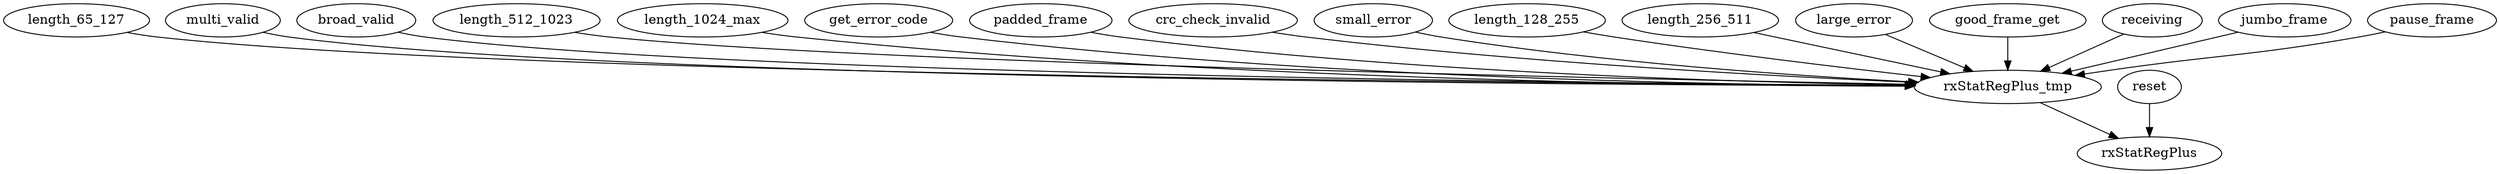 strict digraph "" {
	length_65_127 -> rxStatRegPlus_tmp	 [weight=1.0];
	reset -> rxStatRegPlus	 [weight=2.0];
	multi_valid -> rxStatRegPlus_tmp	 [weight=1.0];
	broad_valid -> rxStatRegPlus_tmp	 [weight=1.0];
	length_512_1023 -> rxStatRegPlus_tmp	 [weight=1.0];
	length_1024_max -> rxStatRegPlus_tmp	 [weight=1.0];
	get_error_code -> rxStatRegPlus_tmp	 [weight=1.0];
	padded_frame -> rxStatRegPlus_tmp	 [weight=1.0];
	rxStatRegPlus_tmp -> rxStatRegPlus	 [weight=1.0];
	crc_check_invalid -> rxStatRegPlus_tmp	 [weight=1.0];
	small_error -> rxStatRegPlus_tmp	 [weight=1.0];
	length_128_255 -> rxStatRegPlus_tmp	 [weight=1.0];
	length_256_511 -> rxStatRegPlus_tmp	 [weight=1.0];
	large_error -> rxStatRegPlus_tmp	 [weight=1.0];
	good_frame_get -> rxStatRegPlus_tmp	 [weight=12.0];
	receiving -> rxStatRegPlus_tmp	 [weight=2.0];
	jumbo_frame -> rxStatRegPlus_tmp	 [weight=1.0];
	pause_frame -> rxStatRegPlus_tmp	 [weight=2.0];
}
